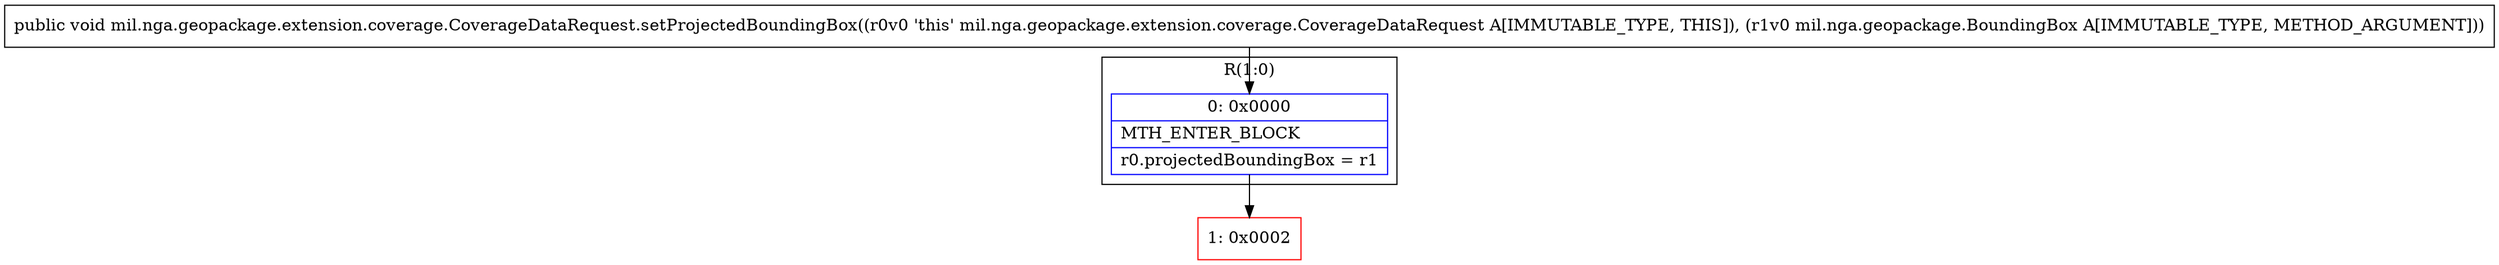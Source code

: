 digraph "CFG formil.nga.geopackage.extension.coverage.CoverageDataRequest.setProjectedBoundingBox(Lmil\/nga\/geopackage\/BoundingBox;)V" {
subgraph cluster_Region_1854760857 {
label = "R(1:0)";
node [shape=record,color=blue];
Node_0 [shape=record,label="{0\:\ 0x0000|MTH_ENTER_BLOCK\l|r0.projectedBoundingBox = r1\l}"];
}
Node_1 [shape=record,color=red,label="{1\:\ 0x0002}"];
MethodNode[shape=record,label="{public void mil.nga.geopackage.extension.coverage.CoverageDataRequest.setProjectedBoundingBox((r0v0 'this' mil.nga.geopackage.extension.coverage.CoverageDataRequest A[IMMUTABLE_TYPE, THIS]), (r1v0 mil.nga.geopackage.BoundingBox A[IMMUTABLE_TYPE, METHOD_ARGUMENT])) }"];
MethodNode -> Node_0;
Node_0 -> Node_1;
}

